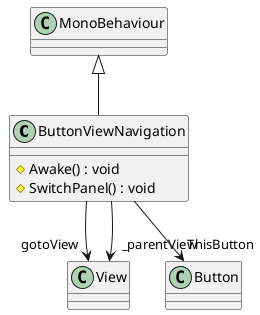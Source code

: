 @startuml
class ButtonViewNavigation {
    # Awake() : void
    # SwitchPanel() : void
}
MonoBehaviour <|-- ButtonViewNavigation
ButtonViewNavigation --> "gotoView" View
ButtonViewNavigation --> "ThisButton" Button
ButtonViewNavigation --> "_parentView" View
@enduml
